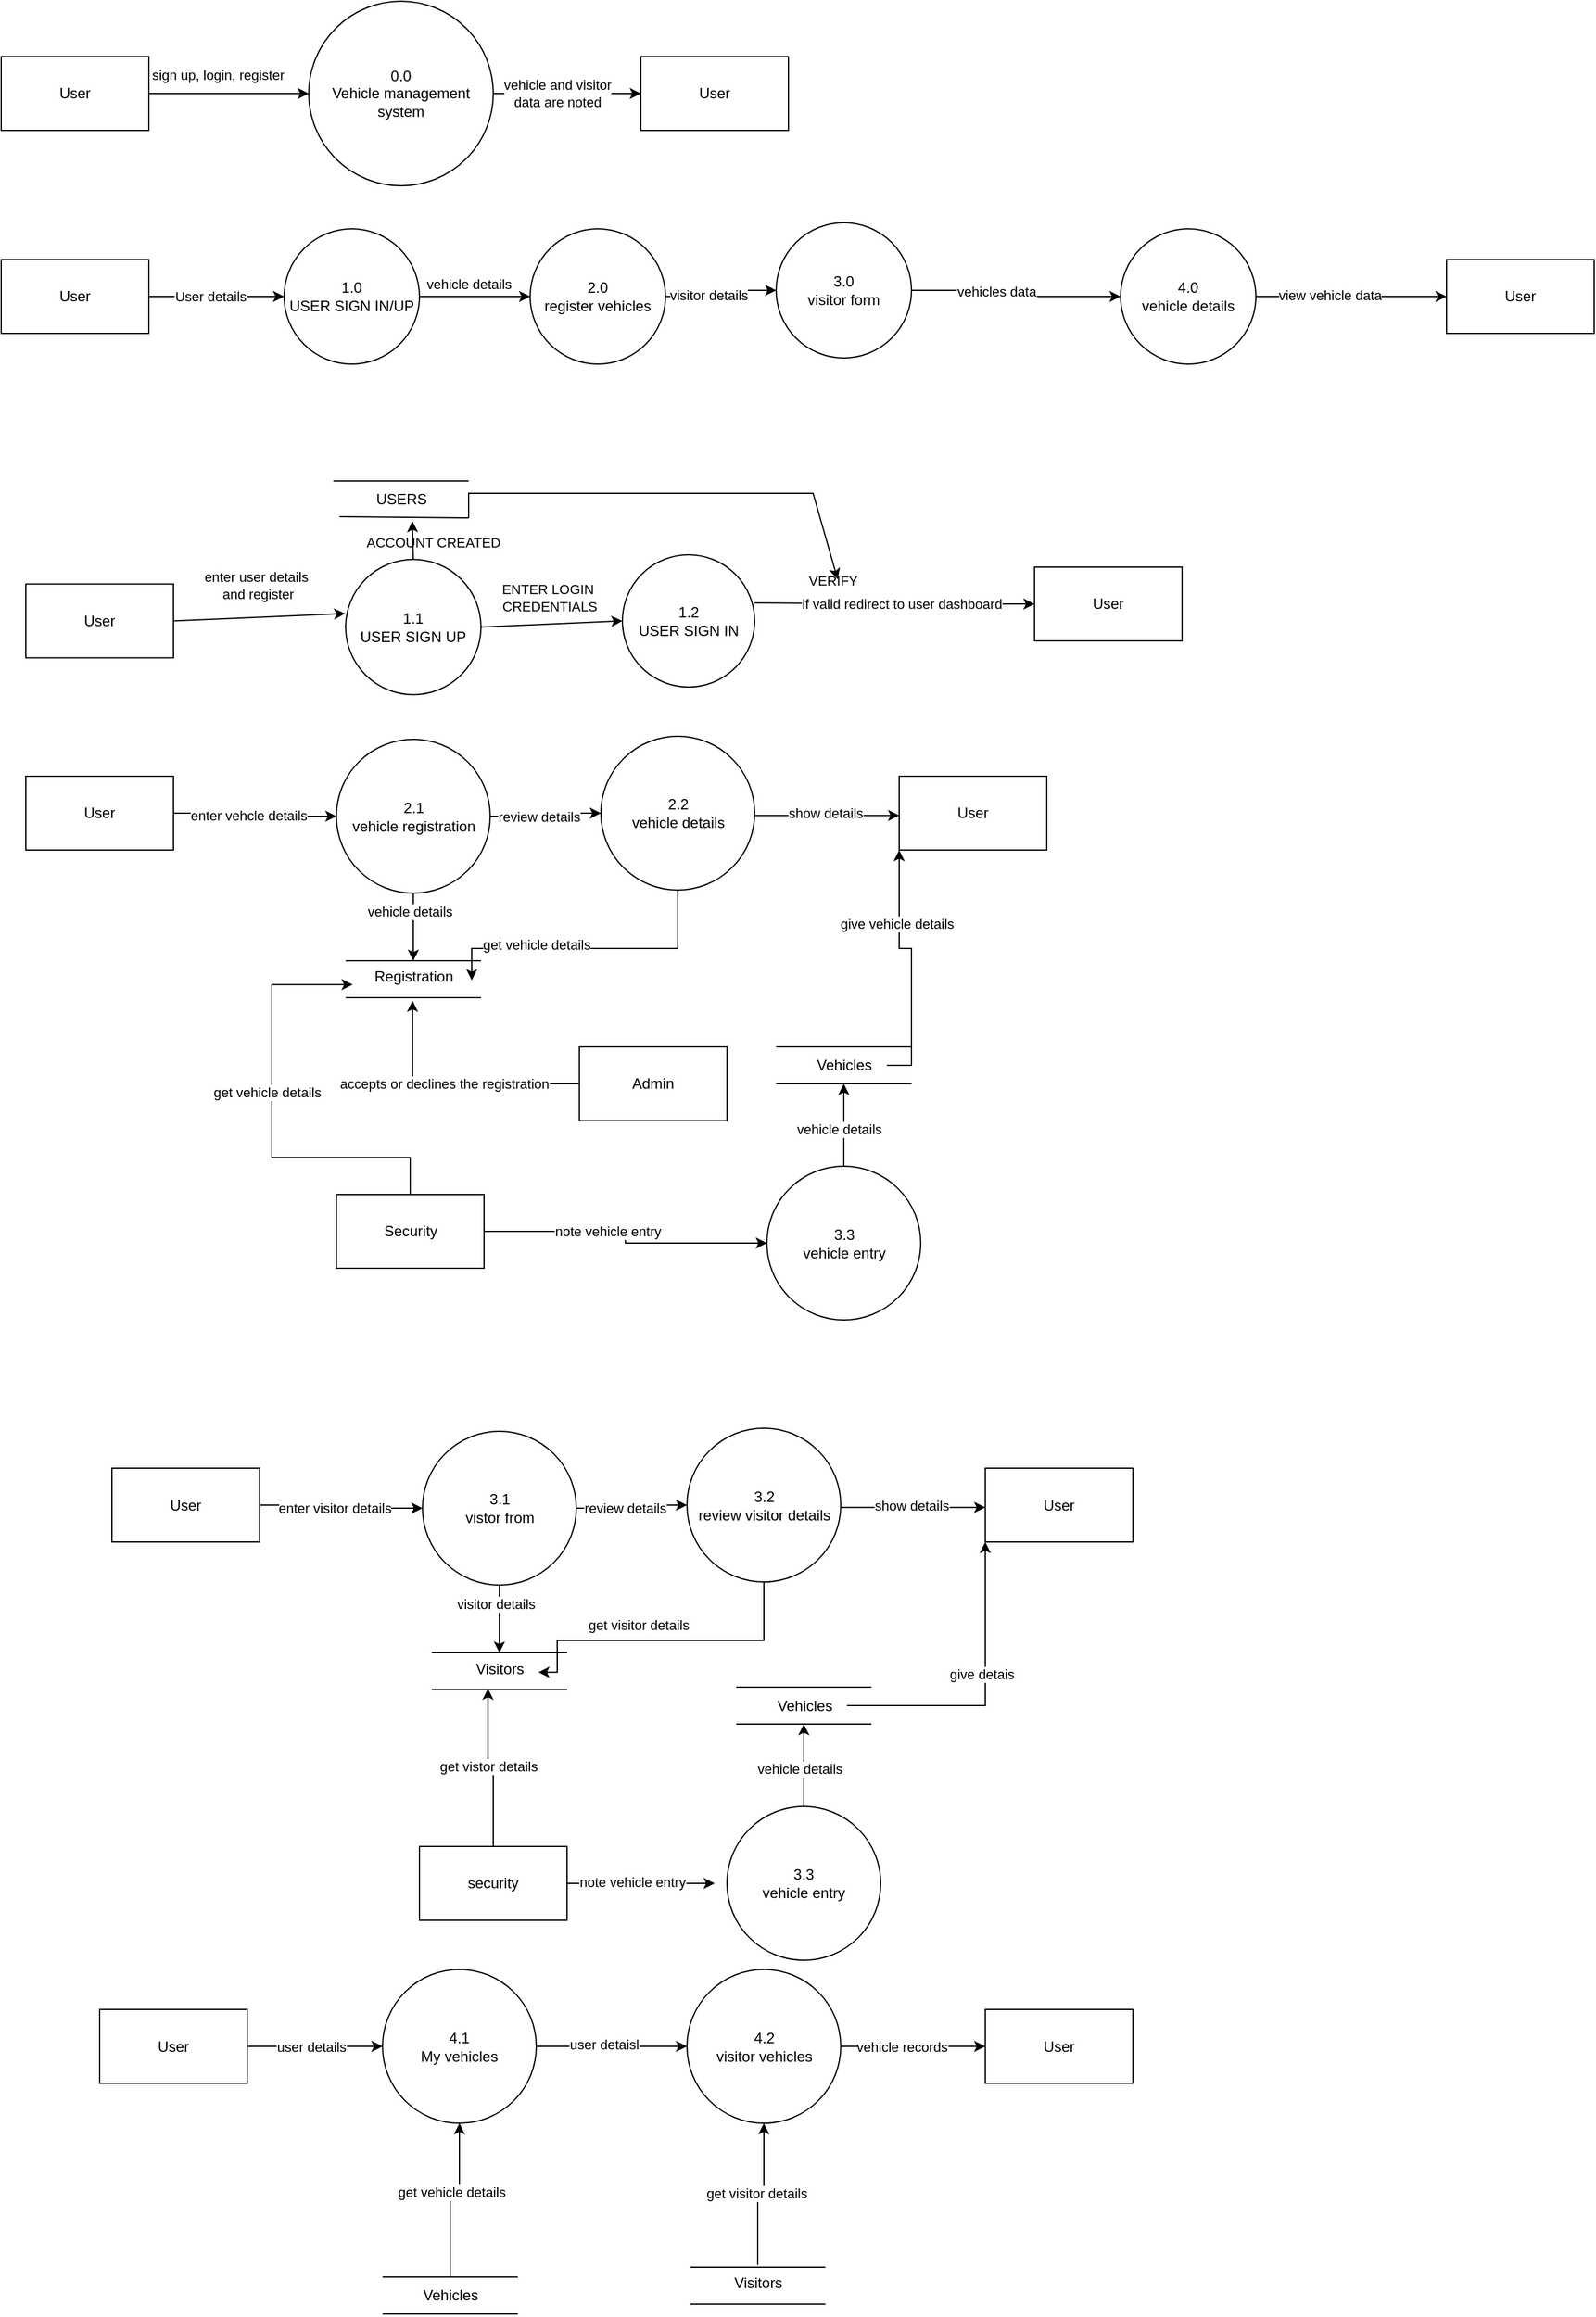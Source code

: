 <mxfile version="24.2.2" type="device">
  <diagram name="Page-1" id="lY6kfxsYpBbAq2zofaJl">
    <mxGraphModel dx="1819" dy="620" grid="1" gridSize="10" guides="1" tooltips="1" connect="1" arrows="1" fold="1" page="1" pageScale="1" pageWidth="850" pageHeight="1100" math="0" shadow="0">
      <root>
        <mxCell id="0" />
        <mxCell id="1" parent="0" />
        <mxCell id="8iHQZNITbpbjw60MoTCy-5" style="edgeStyle=orthogonalEdgeStyle;rounded=0;orthogonalLoop=1;jettySize=auto;html=1;exitX=1;exitY=0.5;exitDx=0;exitDy=0;entryX=0;entryY=0.5;entryDx=0;entryDy=0;" parent="1" source="8iHQZNITbpbjw60MoTCy-1" target="8iHQZNITbpbjw60MoTCy-4" edge="1">
          <mxGeometry relative="1" as="geometry" />
        </mxCell>
        <mxCell id="8iHQZNITbpbjw60MoTCy-7" value="vehicle and visitor&lt;div&gt;data are noted&lt;/div&gt;" style="edgeLabel;html=1;align=center;verticalAlign=middle;resizable=0;points=[];" parent="8iHQZNITbpbjw60MoTCy-5" vertex="1" connectable="0">
          <mxGeometry x="-0.136" relative="1" as="geometry">
            <mxPoint as="offset" />
          </mxGeometry>
        </mxCell>
        <mxCell id="8iHQZNITbpbjw60MoTCy-1" value="0.0&lt;div&gt;Vehicle management system&lt;/div&gt;" style="ellipse;whiteSpace=wrap;html=1;aspect=fixed;" parent="1" vertex="1">
          <mxGeometry x="230" y="130" width="150" height="150" as="geometry" />
        </mxCell>
        <mxCell id="8iHQZNITbpbjw60MoTCy-3" style="edgeStyle=orthogonalEdgeStyle;rounded=0;orthogonalLoop=1;jettySize=auto;html=1;exitX=1;exitY=0.5;exitDx=0;exitDy=0;" parent="1" source="8iHQZNITbpbjw60MoTCy-2" edge="1">
          <mxGeometry relative="1" as="geometry">
            <mxPoint x="140" y="205" as="sourcePoint" />
            <mxPoint x="230" y="205" as="targetPoint" />
          </mxGeometry>
        </mxCell>
        <mxCell id="8iHQZNITbpbjw60MoTCy-6" value="sign up, login, register" style="edgeLabel;html=1;align=center;verticalAlign=middle;resizable=0;points=[];" parent="8iHQZNITbpbjw60MoTCy-3" vertex="1" connectable="0">
          <mxGeometry x="-0.182" y="2" relative="1" as="geometry">
            <mxPoint x="2" y="-13" as="offset" />
          </mxGeometry>
        </mxCell>
        <mxCell id="8iHQZNITbpbjw60MoTCy-2" value="User" style="rounded=0;whiteSpace=wrap;html=1;" parent="1" vertex="1">
          <mxGeometry x="-20" y="175" width="120" height="60" as="geometry" />
        </mxCell>
        <mxCell id="8iHQZNITbpbjw60MoTCy-4" value="User" style="rounded=0;whiteSpace=wrap;html=1;" parent="1" vertex="1">
          <mxGeometry x="500" y="175" width="120" height="60" as="geometry" />
        </mxCell>
        <mxCell id="8iHQZNITbpbjw60MoTCy-12" style="edgeStyle=orthogonalEdgeStyle;rounded=0;orthogonalLoop=1;jettySize=auto;html=1;" parent="1" source="8iHQZNITbpbjw60MoTCy-10" target="8iHQZNITbpbjw60MoTCy-11" edge="1">
          <mxGeometry relative="1" as="geometry" />
        </mxCell>
        <mxCell id="8iHQZNITbpbjw60MoTCy-13" value="User details" style="edgeLabel;html=1;align=center;verticalAlign=middle;resizable=0;points=[];" parent="8iHQZNITbpbjw60MoTCy-12" vertex="1" connectable="0">
          <mxGeometry x="-0.234" y="-3" relative="1" as="geometry">
            <mxPoint x="8" y="-3" as="offset" />
          </mxGeometry>
        </mxCell>
        <mxCell id="8iHQZNITbpbjw60MoTCy-10" value="User" style="rounded=0;whiteSpace=wrap;html=1;" parent="1" vertex="1">
          <mxGeometry x="-20" y="340" width="120" height="60" as="geometry" />
        </mxCell>
        <mxCell id="8iHQZNITbpbjw60MoTCy-15" style="edgeStyle=orthogonalEdgeStyle;rounded=0;orthogonalLoop=1;jettySize=auto;html=1;entryX=0;entryY=0.5;entryDx=0;entryDy=0;" parent="1" source="8iHQZNITbpbjw60MoTCy-11" target="8iHQZNITbpbjw60MoTCy-14" edge="1">
          <mxGeometry relative="1" as="geometry" />
        </mxCell>
        <mxCell id="8iHQZNITbpbjw60MoTCy-16" value="vehicle details" style="edgeLabel;html=1;align=center;verticalAlign=middle;resizable=0;points=[];" parent="8iHQZNITbpbjw60MoTCy-15" vertex="1" connectable="0">
          <mxGeometry x="-0.259" y="-2" relative="1" as="geometry">
            <mxPoint x="6" y="-12" as="offset" />
          </mxGeometry>
        </mxCell>
        <mxCell id="8iHQZNITbpbjw60MoTCy-11" value="1.0&lt;div&gt;USER SIGN IN/UP&lt;/div&gt;" style="ellipse;whiteSpace=wrap;html=1;aspect=fixed;" parent="1" vertex="1">
          <mxGeometry x="210" y="315" width="110" height="110" as="geometry" />
        </mxCell>
        <mxCell id="8iHQZNITbpbjw60MoTCy-18" style="edgeStyle=orthogonalEdgeStyle;rounded=0;orthogonalLoop=1;jettySize=auto;html=1;entryX=0;entryY=0.5;entryDx=0;entryDy=0;" parent="1" source="8iHQZNITbpbjw60MoTCy-14" target="8iHQZNITbpbjw60MoTCy-17" edge="1">
          <mxGeometry relative="1" as="geometry" />
        </mxCell>
        <mxCell id="8iHQZNITbpbjw60MoTCy-19" value="visitor details" style="edgeLabel;html=1;align=center;verticalAlign=middle;resizable=0;points=[];" parent="8iHQZNITbpbjw60MoTCy-18" vertex="1" connectable="0">
          <mxGeometry x="-0.271" y="1" relative="1" as="geometry">
            <mxPoint as="offset" />
          </mxGeometry>
        </mxCell>
        <mxCell id="8iHQZNITbpbjw60MoTCy-14" value="2.0&lt;div&gt;register vehicles&lt;/div&gt;" style="ellipse;whiteSpace=wrap;html=1;aspect=fixed;" parent="1" vertex="1">
          <mxGeometry x="410" y="315" width="110" height="110" as="geometry" />
        </mxCell>
        <mxCell id="8iHQZNITbpbjw60MoTCy-21" style="edgeStyle=orthogonalEdgeStyle;rounded=0;orthogonalLoop=1;jettySize=auto;html=1;entryX=0;entryY=0.5;entryDx=0;entryDy=0;" parent="1" source="8iHQZNITbpbjw60MoTCy-17" target="a99q0NmHQgWk5nQDxp5Y-1" edge="1">
          <mxGeometry relative="1" as="geometry">
            <mxPoint x="910.0" y="365.0" as="targetPoint" />
          </mxGeometry>
        </mxCell>
        <mxCell id="8iHQZNITbpbjw60MoTCy-22" value="vehicles data" style="edgeLabel;html=1;align=center;verticalAlign=middle;resizable=0;points=[];" parent="8iHQZNITbpbjw60MoTCy-21" vertex="1" connectable="0">
          <mxGeometry x="-0.216" y="-1" relative="1" as="geometry">
            <mxPoint as="offset" />
          </mxGeometry>
        </mxCell>
        <mxCell id="8iHQZNITbpbjw60MoTCy-17" value="3.0&lt;div&gt;visitor form&lt;/div&gt;" style="ellipse;whiteSpace=wrap;html=1;aspect=fixed;" parent="1" vertex="1">
          <mxGeometry x="610" y="310" width="110" height="110" as="geometry" />
        </mxCell>
        <mxCell id="8iHQZNITbpbjw60MoTCy-20" value="User" style="rounded=0;whiteSpace=wrap;html=1;" parent="1" vertex="1">
          <mxGeometry x="1155" y="340" width="120" height="60" as="geometry" />
        </mxCell>
        <mxCell id="8iHQZNITbpbjw60MoTCy-23" value="VERIFY&lt;div&gt;&lt;br&gt;&lt;/div&gt;" style="edgeLabel;html=1;align=center;verticalAlign=middle;resizable=0;points=[];" parent="1" vertex="1" connectable="0">
          <mxGeometry x="650" y="650" as="geometry">
            <mxPoint x="6" y="-42" as="offset" />
          </mxGeometry>
        </mxCell>
        <mxCell id="8iHQZNITbpbjw60MoTCy-24" value="1.1&lt;div&gt;USER SIGN UP&lt;/div&gt;" style="ellipse;whiteSpace=wrap;html=1;aspect=fixed;" parent="1" vertex="1">
          <mxGeometry x="260" y="583.75" width="110" height="110" as="geometry" />
        </mxCell>
        <mxCell id="8iHQZNITbpbjw60MoTCy-25" value="1.2&lt;div&gt;USER SIGN IN&lt;/div&gt;" style="ellipse;whiteSpace=wrap;html=1;aspect=fixed;" parent="1" vertex="1">
          <mxGeometry x="485" y="580" width="107.5" height="107.5" as="geometry" />
        </mxCell>
        <mxCell id="8iHQZNITbpbjw60MoTCy-26" value="" style="endArrow=classic;html=1;rounded=0;exitX=1;exitY=0.5;exitDx=0;exitDy=0;entryX=-0.004;entryY=0.4;entryDx=0;entryDy=0;entryPerimeter=0;" parent="1" source="8iHQZNITbpbjw60MoTCy-39" target="8iHQZNITbpbjw60MoTCy-24" edge="1">
          <mxGeometry width="50" height="50" relative="1" as="geometry">
            <mxPoint x="144" y="632" as="sourcePoint" />
            <mxPoint x="450" y="523.75" as="targetPoint" />
            <Array as="points" />
          </mxGeometry>
        </mxCell>
        <mxCell id="8iHQZNITbpbjw60MoTCy-27" value="enter user details&lt;div&gt;&amp;nbsp;and register&lt;/div&gt;" style="edgeLabel;html=1;align=center;verticalAlign=middle;resizable=0;points=[];" parent="8iHQZNITbpbjw60MoTCy-26" vertex="1" connectable="0">
          <mxGeometry x="-0.019" y="4" relative="1" as="geometry">
            <mxPoint x="-2" y="-22" as="offset" />
          </mxGeometry>
        </mxCell>
        <mxCell id="8iHQZNITbpbjw60MoTCy-28" value="ACCOUNT CREATED" style="edgeLabel;html=1;align=center;verticalAlign=middle;resizable=0;points=[];" parent="8iHQZNITbpbjw60MoTCy-26" vertex="1" connectable="0">
          <mxGeometry x="0.045" relative="1" as="geometry">
            <mxPoint x="138" y="-61" as="offset" />
          </mxGeometry>
        </mxCell>
        <mxCell id="8iHQZNITbpbjw60MoTCy-29" value="" style="endArrow=classic;html=1;rounded=0;exitX=1;exitY=0.5;exitDx=0;exitDy=0;entryX=0;entryY=0.5;entryDx=0;entryDy=0;" parent="1" source="8iHQZNITbpbjw60MoTCy-24" target="8iHQZNITbpbjw60MoTCy-25" edge="1">
          <mxGeometry width="50" height="50" relative="1" as="geometry">
            <mxPoint x="400" y="573.75" as="sourcePoint" />
            <mxPoint x="450" y="523.75" as="targetPoint" />
          </mxGeometry>
        </mxCell>
        <mxCell id="8iHQZNITbpbjw60MoTCy-30" value="&lt;span style=&quot;color: rgba(0, 0, 0, 0); font-family: monospace; font-size: 0px; text-align: start; background-color: rgb(251, 251, 251);&quot;&gt;%3CmxGraphModel%3E%3Croot%3E%3CmxCell%20id%3D%220%22%2F%3E%3CmxCell%20id%3D%221%22%20parent%3D%220%22%2F%3E%3CmxCell%20id%3D%222%22%20value%3D%22UPLOAD%20LOST%20ITEM_INFO%22%20style%3D%22edgeLabel%3Bhtml%3D1%3Balign%3Dcenter%3BverticalAlign%3Dmiddle%3Bresizable%3D0%3Bpoints%3D%5B%5D%3B%22%20vertex%3D%221%22%20connectable%3D%220%22%20parent%3D%221%22%3E%3CmxGeometry%20x%3D%22290.057%22%20y%3D%22269.543%22%20as%3D%22geometry%22%2F%3E%3C%2FmxCell%3E%3C%2Froot%3E%3C%2FmxGraphModel%3E&lt;/span&gt;" style="edgeLabel;html=1;align=center;verticalAlign=middle;resizable=0;points=[];" parent="8iHQZNITbpbjw60MoTCy-29" vertex="1" connectable="0">
          <mxGeometry x="-0.315" y="-1" relative="1" as="geometry">
            <mxPoint as="offset" />
          </mxGeometry>
        </mxCell>
        <mxCell id="8iHQZNITbpbjw60MoTCy-31" value="ENTER LOGIN&lt;div&gt;&amp;nbsp;CREDENTIALS&lt;/div&gt;" style="edgeLabel;html=1;align=center;verticalAlign=middle;resizable=0;points=[];" parent="8iHQZNITbpbjw60MoTCy-29" vertex="1" connectable="0">
          <mxGeometry x="-0.104" y="4" relative="1" as="geometry">
            <mxPoint x="2" y="-18" as="offset" />
          </mxGeometry>
        </mxCell>
        <mxCell id="8iHQZNITbpbjw60MoTCy-32" value="" style="endArrow=classic;html=1;rounded=0;exitX=0.999;exitY=0.364;exitDx=0;exitDy=0;exitPerimeter=0;entryX=0;entryY=0.5;entryDx=0;entryDy=0;" parent="1" source="8iHQZNITbpbjw60MoTCy-25" target="8iHQZNITbpbjw60MoTCy-40" edge="1">
          <mxGeometry width="50" height="50" relative="1" as="geometry">
            <mxPoint x="400" y="573.75" as="sourcePoint" />
            <mxPoint x="710" y="760" as="targetPoint" />
            <Array as="points">
              <mxPoint x="710" y="620" />
            </Array>
          </mxGeometry>
        </mxCell>
        <mxCell id="8iHQZNITbpbjw60MoTCy-33" value="if valid redirect to user dashboard" style="edgeLabel;html=1;align=center;verticalAlign=middle;resizable=0;points=[];rotation=0;" parent="8iHQZNITbpbjw60MoTCy-32" vertex="1" connectable="0">
          <mxGeometry x="0.264" y="-1" relative="1" as="geometry">
            <mxPoint x="-25" y="-1" as="offset" />
          </mxGeometry>
        </mxCell>
        <mxCell id="8iHQZNITbpbjw60MoTCy-34" value="" style="endArrow=none;html=1;rounded=0;" parent="1" edge="1">
          <mxGeometry width="50" height="50" relative="1" as="geometry">
            <mxPoint x="250" y="520" as="sourcePoint" />
            <mxPoint x="360" y="520" as="targetPoint" />
          </mxGeometry>
        </mxCell>
        <mxCell id="8iHQZNITbpbjw60MoTCy-35" value="" style="endArrow=none;html=1;rounded=0;" parent="1" edge="1">
          <mxGeometry width="50" height="50" relative="1" as="geometry">
            <mxPoint x="255" y="549" as="sourcePoint" />
            <mxPoint x="360" y="550" as="targetPoint" />
          </mxGeometry>
        </mxCell>
        <mxCell id="8iHQZNITbpbjw60MoTCy-36" value="USERS" style="text;html=1;align=center;verticalAlign=middle;resizable=0;points=[];autosize=1;strokeColor=none;fillColor=none;" parent="1" vertex="1">
          <mxGeometry x="275" y="520" width="60" height="30" as="geometry" />
        </mxCell>
        <mxCell id="8iHQZNITbpbjw60MoTCy-37" value="" style="endArrow=classic;html=1;rounded=0;entryX=0.653;entryY=1.087;entryDx=0;entryDy=0;entryPerimeter=0;exitX=0.5;exitY=0;exitDx=0;exitDy=0;" parent="1" source="8iHQZNITbpbjw60MoTCy-24" target="8iHQZNITbpbjw60MoTCy-36" edge="1">
          <mxGeometry width="50" height="50" relative="1" as="geometry">
            <mxPoint x="370" y="660" as="sourcePoint" />
            <mxPoint x="420" y="610" as="targetPoint" />
          </mxGeometry>
        </mxCell>
        <mxCell id="8iHQZNITbpbjw60MoTCy-38" value="" style="endArrow=classic;html=1;rounded=0;" parent="1" edge="1">
          <mxGeometry width="50" height="50" relative="1" as="geometry">
            <mxPoint x="360" y="550" as="sourcePoint" />
            <mxPoint x="660" y="600" as="targetPoint" />
            <Array as="points">
              <mxPoint x="360" y="550" />
              <mxPoint x="360" y="530" />
              <mxPoint x="640" y="530" />
            </Array>
          </mxGeometry>
        </mxCell>
        <mxCell id="8iHQZNITbpbjw60MoTCy-39" value="User" style="rounded=0;whiteSpace=wrap;html=1;" parent="1" vertex="1">
          <mxGeometry y="603.75" width="120" height="60" as="geometry" />
        </mxCell>
        <mxCell id="8iHQZNITbpbjw60MoTCy-40" value="User" style="rounded=0;whiteSpace=wrap;html=1;" parent="1" vertex="1">
          <mxGeometry x="820" y="590" width="120" height="60" as="geometry" />
        </mxCell>
        <mxCell id="8iHQZNITbpbjw60MoTCy-44" style="edgeStyle=orthogonalEdgeStyle;rounded=0;orthogonalLoop=1;jettySize=auto;html=1;entryX=0;entryY=0.5;entryDx=0;entryDy=0;" parent="1" source="8iHQZNITbpbjw60MoTCy-42" target="8iHQZNITbpbjw60MoTCy-43" edge="1">
          <mxGeometry relative="1" as="geometry" />
        </mxCell>
        <mxCell id="8iHQZNITbpbjw60MoTCy-45" value="enter vehcle details" style="edgeLabel;html=1;align=center;verticalAlign=middle;resizable=0;points=[];" parent="8iHQZNITbpbjw60MoTCy-44" vertex="1" connectable="0">
          <mxGeometry x="-0.107" y="-2" relative="1" as="geometry">
            <mxPoint as="offset" />
          </mxGeometry>
        </mxCell>
        <mxCell id="8iHQZNITbpbjw60MoTCy-42" value="User" style="rounded=0;whiteSpace=wrap;html=1;" parent="1" vertex="1">
          <mxGeometry y="760" width="120" height="60" as="geometry" />
        </mxCell>
        <mxCell id="8iHQZNITbpbjw60MoTCy-52" style="edgeStyle=orthogonalEdgeStyle;rounded=0;orthogonalLoop=1;jettySize=auto;html=1;" parent="1" source="8iHQZNITbpbjw60MoTCy-43" edge="1">
          <mxGeometry relative="1" as="geometry">
            <mxPoint x="315" y="910" as="targetPoint" />
          </mxGeometry>
        </mxCell>
        <mxCell id="8iHQZNITbpbjw60MoTCy-55" value="vehicle details" style="edgeLabel;html=1;align=center;verticalAlign=middle;resizable=0;points=[];" parent="8iHQZNITbpbjw60MoTCy-52" vertex="1" connectable="0">
          <mxGeometry x="-0.426" y="-3" relative="1" as="geometry">
            <mxPoint y="-1" as="offset" />
          </mxGeometry>
        </mxCell>
        <mxCell id="8iHQZNITbpbjw60MoTCy-58" style="edgeStyle=orthogonalEdgeStyle;rounded=0;orthogonalLoop=1;jettySize=auto;html=1;entryX=0;entryY=0.5;entryDx=0;entryDy=0;" parent="1" source="8iHQZNITbpbjw60MoTCy-43" target="8iHQZNITbpbjw60MoTCy-59" edge="1">
          <mxGeometry relative="1" as="geometry">
            <mxPoint x="460" y="792.5" as="targetPoint" />
          </mxGeometry>
        </mxCell>
        <mxCell id="8iHQZNITbpbjw60MoTCy-60" value="review details" style="edgeLabel;html=1;align=center;verticalAlign=middle;resizable=0;points=[];" parent="8iHQZNITbpbjw60MoTCy-58" vertex="1" connectable="0">
          <mxGeometry x="-0.145" relative="1" as="geometry">
            <mxPoint as="offset" />
          </mxGeometry>
        </mxCell>
        <mxCell id="8iHQZNITbpbjw60MoTCy-43" value="2.1&lt;div&gt;vehicle registration&lt;/div&gt;" style="ellipse;whiteSpace=wrap;html=1;aspect=fixed;" parent="1" vertex="1">
          <mxGeometry x="252.5" y="730" width="125" height="125" as="geometry" />
        </mxCell>
        <mxCell id="8iHQZNITbpbjw60MoTCy-50" value="" style="endArrow=none;html=1;rounded=0;" parent="1" edge="1">
          <mxGeometry width="50" height="50" relative="1" as="geometry">
            <mxPoint x="260" y="910" as="sourcePoint" />
            <mxPoint x="370" y="910" as="targetPoint" />
          </mxGeometry>
        </mxCell>
        <mxCell id="8iHQZNITbpbjw60MoTCy-51" value="" style="endArrow=none;html=1;rounded=0;" parent="1" edge="1">
          <mxGeometry width="50" height="50" relative="1" as="geometry">
            <mxPoint x="260" y="940" as="sourcePoint" />
            <mxPoint x="370" y="940" as="targetPoint" />
          </mxGeometry>
        </mxCell>
        <mxCell id="8iHQZNITbpbjw60MoTCy-53" value="Registration" style="text;html=1;align=center;verticalAlign=middle;resizable=0;points=[];autosize=1;strokeColor=none;fillColor=none;" parent="1" vertex="1">
          <mxGeometry x="270" y="908" width="90" height="30" as="geometry" />
        </mxCell>
        <mxCell id="8iHQZNITbpbjw60MoTCy-54" value="Admin" style="rounded=0;whiteSpace=wrap;html=1;" parent="1" vertex="1">
          <mxGeometry x="450" y="980" width="120" height="60" as="geometry" />
        </mxCell>
        <mxCell id="8iHQZNITbpbjw60MoTCy-56" style="edgeStyle=orthogonalEdgeStyle;rounded=0;orthogonalLoop=1;jettySize=auto;html=1;entryX=0.493;entryY=1.149;entryDx=0;entryDy=0;entryPerimeter=0;" parent="1" source="8iHQZNITbpbjw60MoTCy-54" target="8iHQZNITbpbjw60MoTCy-53" edge="1">
          <mxGeometry relative="1" as="geometry" />
        </mxCell>
        <mxCell id="8iHQZNITbpbjw60MoTCy-57" value="accepts or declines the registration" style="edgeLabel;html=1;align=center;verticalAlign=middle;resizable=0;points=[];" parent="8iHQZNITbpbjw60MoTCy-56" vertex="1" connectable="0">
          <mxGeometry x="0.088" relative="1" as="geometry">
            <mxPoint as="offset" />
          </mxGeometry>
        </mxCell>
        <mxCell id="8iHQZNITbpbjw60MoTCy-64" style="edgeStyle=orthogonalEdgeStyle;rounded=0;orthogonalLoop=1;jettySize=auto;html=1;entryX=0;entryY=0.5;entryDx=0;entryDy=0;" parent="1" edge="1">
          <mxGeometry relative="1" as="geometry">
            <mxPoint x="710" y="791.91" as="targetPoint" />
            <mxPoint x="592.5" y="791.91" as="sourcePoint" />
          </mxGeometry>
        </mxCell>
        <mxCell id="8iHQZNITbpbjw60MoTCy-66" value="show details" style="edgeLabel;html=1;align=center;verticalAlign=middle;resizable=0;points=[];" parent="8iHQZNITbpbjw60MoTCy-64" vertex="1" connectable="0">
          <mxGeometry x="-0.276" y="-2" relative="1" as="geometry">
            <mxPoint x="15" y="-4" as="offset" />
          </mxGeometry>
        </mxCell>
        <mxCell id="8iHQZNITbpbjw60MoTCy-59" value="2.2&lt;div&gt;vehicle details&lt;/div&gt;" style="ellipse;whiteSpace=wrap;html=1;aspect=fixed;" parent="1" vertex="1">
          <mxGeometry x="467.5" y="727.5" width="125" height="125" as="geometry" />
        </mxCell>
        <mxCell id="8iHQZNITbpbjw60MoTCy-62" style="edgeStyle=orthogonalEdgeStyle;rounded=0;orthogonalLoop=1;jettySize=auto;html=1;entryX=1.028;entryY=0.597;entryDx=0;entryDy=0;entryPerimeter=0;" parent="1" source="8iHQZNITbpbjw60MoTCy-59" target="8iHQZNITbpbjw60MoTCy-53" edge="1">
          <mxGeometry relative="1" as="geometry">
            <Array as="points">
              <mxPoint x="530" y="900" />
              <mxPoint x="362" y="900" />
            </Array>
          </mxGeometry>
        </mxCell>
        <mxCell id="8iHQZNITbpbjw60MoTCy-63" value="get vehicle details" style="edgeLabel;html=1;align=center;verticalAlign=middle;resizable=0;points=[];" parent="8iHQZNITbpbjw60MoTCy-62" vertex="1" connectable="0">
          <mxGeometry x="0.342" y="-3" relative="1" as="geometry">
            <mxPoint x="-1" as="offset" />
          </mxGeometry>
        </mxCell>
        <mxCell id="8iHQZNITbpbjw60MoTCy-65" value="User" style="rounded=0;whiteSpace=wrap;html=1;" parent="1" vertex="1">
          <mxGeometry x="710" y="760" width="120" height="60" as="geometry" />
        </mxCell>
        <mxCell id="8iHQZNITbpbjw60MoTCy-68" style="edgeStyle=orthogonalEdgeStyle;rounded=0;orthogonalLoop=1;jettySize=auto;html=1;entryX=0;entryY=0.5;entryDx=0;entryDy=0;" parent="1" source="8iHQZNITbpbjw60MoTCy-70" target="8iHQZNITbpbjw60MoTCy-75" edge="1">
          <mxGeometry relative="1" as="geometry" />
        </mxCell>
        <mxCell id="8iHQZNITbpbjw60MoTCy-69" value="enter visitor details" style="edgeLabel;html=1;align=center;verticalAlign=middle;resizable=0;points=[];" parent="8iHQZNITbpbjw60MoTCy-68" vertex="1" connectable="0">
          <mxGeometry x="-0.107" y="-2" relative="1" as="geometry">
            <mxPoint as="offset" />
          </mxGeometry>
        </mxCell>
        <mxCell id="8iHQZNITbpbjw60MoTCy-70" value="User" style="rounded=0;whiteSpace=wrap;html=1;" parent="1" vertex="1">
          <mxGeometry x="70" y="1322.5" width="120" height="60" as="geometry" />
        </mxCell>
        <mxCell id="8iHQZNITbpbjw60MoTCy-71" style="edgeStyle=orthogonalEdgeStyle;rounded=0;orthogonalLoop=1;jettySize=auto;html=1;" parent="1" source="8iHQZNITbpbjw60MoTCy-75" edge="1">
          <mxGeometry relative="1" as="geometry">
            <mxPoint x="385" y="1472.5" as="targetPoint" />
          </mxGeometry>
        </mxCell>
        <mxCell id="8iHQZNITbpbjw60MoTCy-72" value="visitor details" style="edgeLabel;html=1;align=center;verticalAlign=middle;resizable=0;points=[];" parent="8iHQZNITbpbjw60MoTCy-71" vertex="1" connectable="0">
          <mxGeometry x="-0.426" y="-3" relative="1" as="geometry">
            <mxPoint y="-1" as="offset" />
          </mxGeometry>
        </mxCell>
        <mxCell id="8iHQZNITbpbjw60MoTCy-73" style="edgeStyle=orthogonalEdgeStyle;rounded=0;orthogonalLoop=1;jettySize=auto;html=1;entryX=0;entryY=0.5;entryDx=0;entryDy=0;" parent="1" source="8iHQZNITbpbjw60MoTCy-75" target="8iHQZNITbpbjw60MoTCy-84" edge="1">
          <mxGeometry relative="1" as="geometry">
            <mxPoint x="530" y="1355" as="targetPoint" />
          </mxGeometry>
        </mxCell>
        <mxCell id="8iHQZNITbpbjw60MoTCy-74" value="review details" style="edgeLabel;html=1;align=center;verticalAlign=middle;resizable=0;points=[];" parent="8iHQZNITbpbjw60MoTCy-73" vertex="1" connectable="0">
          <mxGeometry x="-0.145" relative="1" as="geometry">
            <mxPoint as="offset" />
          </mxGeometry>
        </mxCell>
        <mxCell id="8iHQZNITbpbjw60MoTCy-75" value="3.1&lt;div&gt;vistor from&lt;/div&gt;" style="ellipse;whiteSpace=wrap;html=1;aspect=fixed;" parent="1" vertex="1">
          <mxGeometry x="322.5" y="1292.5" width="125" height="125" as="geometry" />
        </mxCell>
        <mxCell id="8iHQZNITbpbjw60MoTCy-76" value="" style="endArrow=none;html=1;rounded=0;" parent="1" edge="1">
          <mxGeometry width="50" height="50" relative="1" as="geometry">
            <mxPoint x="330" y="1472.5" as="sourcePoint" />
            <mxPoint x="440" y="1472.5" as="targetPoint" />
          </mxGeometry>
        </mxCell>
        <mxCell id="8iHQZNITbpbjw60MoTCy-77" value="" style="endArrow=none;html=1;rounded=0;" parent="1" edge="1">
          <mxGeometry width="50" height="50" relative="1" as="geometry">
            <mxPoint x="330" y="1502.5" as="sourcePoint" />
            <mxPoint x="440" y="1502.5" as="targetPoint" />
          </mxGeometry>
        </mxCell>
        <mxCell id="8iHQZNITbpbjw60MoTCy-78" value="Visitors" style="text;html=1;align=center;verticalAlign=middle;resizable=0;points=[];autosize=1;strokeColor=none;fillColor=none;" parent="1" vertex="1">
          <mxGeometry x="355" y="1470.5" width="60" height="30" as="geometry" />
        </mxCell>
        <mxCell id="8iHQZNITbpbjw60MoTCy-82" style="edgeStyle=orthogonalEdgeStyle;rounded=0;orthogonalLoop=1;jettySize=auto;html=1;entryX=0;entryY=0.5;entryDx=0;entryDy=0;" parent="1" edge="1">
          <mxGeometry relative="1" as="geometry">
            <mxPoint x="780" y="1354.41" as="targetPoint" />
            <mxPoint x="662.5" y="1354.41" as="sourcePoint" />
          </mxGeometry>
        </mxCell>
        <mxCell id="8iHQZNITbpbjw60MoTCy-83" value="show details" style="edgeLabel;html=1;align=center;verticalAlign=middle;resizable=0;points=[];" parent="8iHQZNITbpbjw60MoTCy-82" vertex="1" connectable="0">
          <mxGeometry x="-0.276" y="-2" relative="1" as="geometry">
            <mxPoint x="15" y="-4" as="offset" />
          </mxGeometry>
        </mxCell>
        <mxCell id="8iHQZNITbpbjw60MoTCy-84" value="3.2&lt;div&gt;review visitor details&lt;/div&gt;" style="ellipse;whiteSpace=wrap;html=1;aspect=fixed;" parent="1" vertex="1">
          <mxGeometry x="537.5" y="1290" width="125" height="125" as="geometry" />
        </mxCell>
        <mxCell id="8iHQZNITbpbjw60MoTCy-85" style="edgeStyle=orthogonalEdgeStyle;rounded=0;orthogonalLoop=1;jettySize=auto;html=1;entryX=1.028;entryY=0.597;entryDx=0;entryDy=0;entryPerimeter=0;" parent="1" source="8iHQZNITbpbjw60MoTCy-84" target="8iHQZNITbpbjw60MoTCy-78" edge="1">
          <mxGeometry relative="1" as="geometry">
            <Array as="points">
              <mxPoint x="600" y="1462.5" />
              <mxPoint x="432" y="1462.5" />
            </Array>
          </mxGeometry>
        </mxCell>
        <mxCell id="8iHQZNITbpbjw60MoTCy-86" value="get visitor details" style="edgeLabel;html=1;align=center;verticalAlign=middle;resizable=0;points=[];" parent="8iHQZNITbpbjw60MoTCy-85" vertex="1" connectable="0">
          <mxGeometry x="0.342" y="-3" relative="1" as="geometry">
            <mxPoint x="23" y="-10" as="offset" />
          </mxGeometry>
        </mxCell>
        <mxCell id="8iHQZNITbpbjw60MoTCy-87" value="User" style="rounded=0;whiteSpace=wrap;html=1;" parent="1" vertex="1">
          <mxGeometry x="780" y="1322.5" width="120" height="60" as="geometry" />
        </mxCell>
        <mxCell id="8iHQZNITbpbjw60MoTCy-91" style="edgeStyle=orthogonalEdgeStyle;rounded=0;orthogonalLoop=1;jettySize=auto;html=1;" parent="1" source="8iHQZNITbpbjw60MoTCy-88" edge="1">
          <mxGeometry relative="1" as="geometry">
            <mxPoint x="560" y="1660" as="targetPoint" />
          </mxGeometry>
        </mxCell>
        <mxCell id="8iHQZNITbpbjw60MoTCy-92" value="note vehicle entry" style="edgeLabel;html=1;align=center;verticalAlign=middle;resizable=0;points=[];" parent="8iHQZNITbpbjw60MoTCy-91" vertex="1" connectable="0">
          <mxGeometry x="-0.126" y="1" relative="1" as="geometry">
            <mxPoint as="offset" />
          </mxGeometry>
        </mxCell>
        <mxCell id="8iHQZNITbpbjw60MoTCy-88" value="security" style="rounded=0;whiteSpace=wrap;html=1;" parent="1" vertex="1">
          <mxGeometry x="320" y="1630" width="120" height="60" as="geometry" />
        </mxCell>
        <mxCell id="8iHQZNITbpbjw60MoTCy-89" style="edgeStyle=orthogonalEdgeStyle;rounded=0;orthogonalLoop=1;jettySize=auto;html=1;entryX=0.345;entryY=1.04;entryDx=0;entryDy=0;entryPerimeter=0;" parent="1" source="8iHQZNITbpbjw60MoTCy-88" target="8iHQZNITbpbjw60MoTCy-78" edge="1">
          <mxGeometry relative="1" as="geometry" />
        </mxCell>
        <mxCell id="8iHQZNITbpbjw60MoTCy-90" value="get vistor details" style="edgeLabel;html=1;align=center;verticalAlign=middle;resizable=0;points=[];" parent="8iHQZNITbpbjw60MoTCy-89" vertex="1" connectable="0">
          <mxGeometry x="0.056" relative="1" as="geometry">
            <mxPoint as="offset" />
          </mxGeometry>
        </mxCell>
        <mxCell id="8iHQZNITbpbjw60MoTCy-98" style="edgeStyle=orthogonalEdgeStyle;rounded=0;orthogonalLoop=1;jettySize=auto;html=1;" parent="1" source="8iHQZNITbpbjw60MoTCy-93" target="8iHQZNITbpbjw60MoTCy-95" edge="1">
          <mxGeometry relative="1" as="geometry" />
        </mxCell>
        <mxCell id="8iHQZNITbpbjw60MoTCy-99" value="vehicle details" style="edgeLabel;html=1;align=center;verticalAlign=middle;resizable=0;points=[];" parent="8iHQZNITbpbjw60MoTCy-98" vertex="1" connectable="0">
          <mxGeometry x="-0.094" y="4" relative="1" as="geometry">
            <mxPoint as="offset" />
          </mxGeometry>
        </mxCell>
        <mxCell id="8iHQZNITbpbjw60MoTCy-93" value="3.3&lt;div&gt;vehicle entry&lt;/div&gt;" style="ellipse;whiteSpace=wrap;html=1;aspect=fixed;" parent="1" vertex="1">
          <mxGeometry x="570" y="1597.5" width="125" height="125" as="geometry" />
        </mxCell>
        <mxCell id="8iHQZNITbpbjw60MoTCy-100" style="edgeStyle=orthogonalEdgeStyle;rounded=0;orthogonalLoop=1;jettySize=auto;html=1;entryX=0;entryY=1;entryDx=0;entryDy=0;" parent="1" source="8iHQZNITbpbjw60MoTCy-95" target="8iHQZNITbpbjw60MoTCy-87" edge="1">
          <mxGeometry relative="1" as="geometry" />
        </mxCell>
        <mxCell id="8iHQZNITbpbjw60MoTCy-101" value="give detais" style="edgeLabel;html=1;align=center;verticalAlign=middle;resizable=0;points=[];" parent="8iHQZNITbpbjw60MoTCy-100" vertex="1" connectable="0">
          <mxGeometry x="0.136" y="3" relative="1" as="geometry">
            <mxPoint y="1" as="offset" />
          </mxGeometry>
        </mxCell>
        <mxCell id="8iHQZNITbpbjw60MoTCy-95" value="Vehicles" style="text;html=1;align=center;verticalAlign=middle;resizable=0;points=[];autosize=1;strokeColor=none;fillColor=none;" parent="1" vertex="1">
          <mxGeometry x="597.5" y="1500.5" width="70" height="30" as="geometry" />
        </mxCell>
        <mxCell id="8iHQZNITbpbjw60MoTCy-96" value="" style="endArrow=none;html=1;rounded=0;" parent="1" edge="1">
          <mxGeometry width="50" height="50" relative="1" as="geometry">
            <mxPoint x="577.5" y="1500.5" as="sourcePoint" />
            <mxPoint x="687.5" y="1500.5" as="targetPoint" />
          </mxGeometry>
        </mxCell>
        <mxCell id="8iHQZNITbpbjw60MoTCy-97" value="" style="endArrow=none;html=1;rounded=0;" parent="1" edge="1">
          <mxGeometry width="50" height="50" relative="1" as="geometry">
            <mxPoint x="577.5" y="1530.5" as="sourcePoint" />
            <mxPoint x="687.5" y="1530.5" as="targetPoint" />
          </mxGeometry>
        </mxCell>
        <mxCell id="8iHQZNITbpbjw60MoTCy-106" style="edgeStyle=orthogonalEdgeStyle;rounded=0;orthogonalLoop=1;jettySize=auto;html=1;" parent="1" source="8iHQZNITbpbjw60MoTCy-103" target="8iHQZNITbpbjw60MoTCy-110" edge="1">
          <mxGeometry relative="1" as="geometry">
            <mxPoint x="600" y="1130" as="targetPoint" />
          </mxGeometry>
        </mxCell>
        <mxCell id="8iHQZNITbpbjw60MoTCy-107" value="note vehicle entry" style="edgeLabel;html=1;align=center;verticalAlign=middle;resizable=0;points=[];" parent="8iHQZNITbpbjw60MoTCy-106" vertex="1" connectable="0">
          <mxGeometry x="-0.159" relative="1" as="geometry">
            <mxPoint as="offset" />
          </mxGeometry>
        </mxCell>
        <mxCell id="8iHQZNITbpbjw60MoTCy-103" value="Security" style="rounded=0;whiteSpace=wrap;html=1;" parent="1" vertex="1">
          <mxGeometry x="252.5" y="1100" width="120" height="60" as="geometry" />
        </mxCell>
        <mxCell id="8iHQZNITbpbjw60MoTCy-104" style="edgeStyle=orthogonalEdgeStyle;rounded=0;orthogonalLoop=1;jettySize=auto;html=1;entryX=-0.047;entryY=0.712;entryDx=0;entryDy=0;entryPerimeter=0;" parent="1" source="8iHQZNITbpbjw60MoTCy-103" target="8iHQZNITbpbjw60MoTCy-53" edge="1">
          <mxGeometry relative="1" as="geometry">
            <Array as="points">
              <mxPoint x="313" y="1070" />
              <mxPoint x="200" y="1070" />
              <mxPoint x="200" y="929" />
            </Array>
          </mxGeometry>
        </mxCell>
        <mxCell id="8iHQZNITbpbjw60MoTCy-105" value="get vehicle details" style="edgeLabel;html=1;align=center;verticalAlign=middle;resizable=0;points=[];" parent="8iHQZNITbpbjw60MoTCy-104" vertex="1" connectable="0">
          <mxGeometry x="0.126" y="4" relative="1" as="geometry">
            <mxPoint y="1" as="offset" />
          </mxGeometry>
        </mxCell>
        <mxCell id="8iHQZNITbpbjw60MoTCy-108" style="edgeStyle=orthogonalEdgeStyle;rounded=0;orthogonalLoop=1;jettySize=auto;html=1;" parent="1" source="8iHQZNITbpbjw60MoTCy-110" target="8iHQZNITbpbjw60MoTCy-111" edge="1">
          <mxGeometry relative="1" as="geometry" />
        </mxCell>
        <mxCell id="8iHQZNITbpbjw60MoTCy-109" value="vehicle details" style="edgeLabel;html=1;align=center;verticalAlign=middle;resizable=0;points=[];" parent="8iHQZNITbpbjw60MoTCy-108" vertex="1" connectable="0">
          <mxGeometry x="-0.094" y="4" relative="1" as="geometry">
            <mxPoint as="offset" />
          </mxGeometry>
        </mxCell>
        <mxCell id="8iHQZNITbpbjw60MoTCy-110" value="3.3&lt;div&gt;vehicle entry&lt;/div&gt;" style="ellipse;whiteSpace=wrap;html=1;aspect=fixed;" parent="1" vertex="1">
          <mxGeometry x="602.5" y="1077" width="125" height="125" as="geometry" />
        </mxCell>
        <mxCell id="8iHQZNITbpbjw60MoTCy-114" style="edgeStyle=orthogonalEdgeStyle;rounded=0;orthogonalLoop=1;jettySize=auto;html=1;entryX=0;entryY=1;entryDx=0;entryDy=0;" parent="1" source="8iHQZNITbpbjw60MoTCy-111" target="8iHQZNITbpbjw60MoTCy-65" edge="1">
          <mxGeometry relative="1" as="geometry" />
        </mxCell>
        <mxCell id="8iHQZNITbpbjw60MoTCy-115" value="give vehicle details" style="edgeLabel;html=1;align=center;verticalAlign=middle;resizable=0;points=[];" parent="8iHQZNITbpbjw60MoTCy-114" vertex="1" connectable="0">
          <mxGeometry x="0.421" y="2" relative="1" as="geometry">
            <mxPoint as="offset" />
          </mxGeometry>
        </mxCell>
        <mxCell id="8iHQZNITbpbjw60MoTCy-111" value="Vehicles" style="text;html=1;align=center;verticalAlign=middle;resizable=0;points=[];autosize=1;strokeColor=none;fillColor=none;" parent="1" vertex="1">
          <mxGeometry x="630" y="980" width="70" height="30" as="geometry" />
        </mxCell>
        <mxCell id="8iHQZNITbpbjw60MoTCy-112" value="" style="endArrow=none;html=1;rounded=0;" parent="1" edge="1">
          <mxGeometry width="50" height="50" relative="1" as="geometry">
            <mxPoint x="610" y="980" as="sourcePoint" />
            <mxPoint x="720" y="980" as="targetPoint" />
          </mxGeometry>
        </mxCell>
        <mxCell id="8iHQZNITbpbjw60MoTCy-113" value="" style="endArrow=none;html=1;rounded=0;" parent="1" edge="1">
          <mxGeometry width="50" height="50" relative="1" as="geometry">
            <mxPoint x="610" y="1010" as="sourcePoint" />
            <mxPoint x="720" y="1010" as="targetPoint" />
          </mxGeometry>
        </mxCell>
        <mxCell id="a99q0NmHQgWk5nQDxp5Y-2" style="edgeStyle=orthogonalEdgeStyle;rounded=0;orthogonalLoop=1;jettySize=auto;html=1;entryX=0;entryY=0.5;entryDx=0;entryDy=0;" edge="1" parent="1" source="a99q0NmHQgWk5nQDxp5Y-1" target="8iHQZNITbpbjw60MoTCy-20">
          <mxGeometry relative="1" as="geometry" />
        </mxCell>
        <mxCell id="a99q0NmHQgWk5nQDxp5Y-3" value="view vehicle data" style="edgeLabel;html=1;align=center;verticalAlign=middle;resizable=0;points=[];" vertex="1" connectable="0" parent="a99q0NmHQgWk5nQDxp5Y-2">
          <mxGeometry x="-0.228" y="1" relative="1" as="geometry">
            <mxPoint as="offset" />
          </mxGeometry>
        </mxCell>
        <mxCell id="a99q0NmHQgWk5nQDxp5Y-1" value="4.0&lt;div&gt;vehicle details&lt;/div&gt;" style="ellipse;whiteSpace=wrap;html=1;aspect=fixed;" vertex="1" parent="1">
          <mxGeometry x="890" y="315" width="110" height="110" as="geometry" />
        </mxCell>
        <mxCell id="a99q0NmHQgWk5nQDxp5Y-8" style="edgeStyle=orthogonalEdgeStyle;rounded=0;orthogonalLoop=1;jettySize=auto;html=1;entryX=0;entryY=0.5;entryDx=0;entryDy=0;" edge="1" parent="1" source="a99q0NmHQgWk5nQDxp5Y-4" target="a99q0NmHQgWk5nQDxp5Y-5">
          <mxGeometry relative="1" as="geometry" />
        </mxCell>
        <mxCell id="a99q0NmHQgWk5nQDxp5Y-17" value="user details" style="edgeLabel;html=1;align=center;verticalAlign=middle;resizable=0;points=[];" vertex="1" connectable="0" parent="a99q0NmHQgWk5nQDxp5Y-8">
          <mxGeometry x="-0.06" relative="1" as="geometry">
            <mxPoint as="offset" />
          </mxGeometry>
        </mxCell>
        <mxCell id="a99q0NmHQgWk5nQDxp5Y-4" value="User" style="rounded=0;whiteSpace=wrap;html=1;" vertex="1" parent="1">
          <mxGeometry x="60" y="1762.5" width="120" height="60" as="geometry" />
        </mxCell>
        <mxCell id="a99q0NmHQgWk5nQDxp5Y-9" style="edgeStyle=orthogonalEdgeStyle;rounded=0;orthogonalLoop=1;jettySize=auto;html=1;" edge="1" parent="1" source="a99q0NmHQgWk5nQDxp5Y-5" target="a99q0NmHQgWk5nQDxp5Y-6">
          <mxGeometry relative="1" as="geometry" />
        </mxCell>
        <mxCell id="a99q0NmHQgWk5nQDxp5Y-22" value="user detaisl" style="edgeLabel;html=1;align=center;verticalAlign=middle;resizable=0;points=[];" vertex="1" connectable="0" parent="a99q0NmHQgWk5nQDxp5Y-9">
          <mxGeometry x="-0.113" y="2" relative="1" as="geometry">
            <mxPoint as="offset" />
          </mxGeometry>
        </mxCell>
        <mxCell id="a99q0NmHQgWk5nQDxp5Y-5" value="4&lt;span style=&quot;color: rgba(0, 0, 0, 0); font-family: monospace; font-size: 0px; text-align: start; text-wrap: nowrap;&quot;&gt;%3CmxGraphModel%3E%3Croot%3E%3CmxCell%20id%3D%220%22%2F%3E%3CmxCell%20id%3D%221%22%20parent%3D%220%22%2F%3E%3CmxCell%20id%3D%222%22%20value%3D%223.1%26lt%3Bdiv%26gt%3Bvistor%20from%26lt%3B%2Fdiv%26gt%3B%22%20style%3D%22ellipse%3BwhiteSpace%3Dwrap%3Bhtml%3D1%3Baspect%3Dfixed%3B%22%20vertex%3D%221%22%20parent%3D%221%22%3E%3CmxGeometry%20x%3D%22322.5%22%20y%3D%221292.5%22%20width%3D%22125%22%20height%3D%22125%22%20as%3D%22geometry%22%2F%3E%3C%2FmxCell%3E%3C%2Froot%3E%3C%2FmxGraphModel%3E&lt;/span&gt;.1&lt;div&gt;My vehicles&lt;/div&gt;" style="ellipse;whiteSpace=wrap;html=1;aspect=fixed;" vertex="1" parent="1">
          <mxGeometry x="290" y="1730" width="125" height="125" as="geometry" />
        </mxCell>
        <mxCell id="a99q0NmHQgWk5nQDxp5Y-10" style="edgeStyle=orthogonalEdgeStyle;rounded=0;orthogonalLoop=1;jettySize=auto;html=1;" edge="1" parent="1" source="a99q0NmHQgWk5nQDxp5Y-6" target="a99q0NmHQgWk5nQDxp5Y-7">
          <mxGeometry relative="1" as="geometry" />
        </mxCell>
        <mxCell id="a99q0NmHQgWk5nQDxp5Y-23" value="vehicle records" style="edgeLabel;html=1;align=center;verticalAlign=middle;resizable=0;points=[];" vertex="1" connectable="0" parent="a99q0NmHQgWk5nQDxp5Y-10">
          <mxGeometry x="-0.163" relative="1" as="geometry">
            <mxPoint as="offset" />
          </mxGeometry>
        </mxCell>
        <mxCell id="a99q0NmHQgWk5nQDxp5Y-6" value="4.2&lt;div&gt;visitor vehicles&lt;/div&gt;" style="ellipse;whiteSpace=wrap;html=1;aspect=fixed;" vertex="1" parent="1">
          <mxGeometry x="537.5" y="1730" width="125" height="125" as="geometry" />
        </mxCell>
        <mxCell id="a99q0NmHQgWk5nQDxp5Y-7" value="User" style="rounded=0;whiteSpace=wrap;html=1;" vertex="1" parent="1">
          <mxGeometry x="780" y="1762.5" width="120" height="60" as="geometry" />
        </mxCell>
        <mxCell id="a99q0NmHQgWk5nQDxp5Y-18" style="edgeStyle=orthogonalEdgeStyle;rounded=0;orthogonalLoop=1;jettySize=auto;html=1;entryX=0.5;entryY=1;entryDx=0;entryDy=0;" edge="1" parent="1" source="a99q0NmHQgWk5nQDxp5Y-11" target="a99q0NmHQgWk5nQDxp5Y-5">
          <mxGeometry relative="1" as="geometry" />
        </mxCell>
        <mxCell id="a99q0NmHQgWk5nQDxp5Y-19" value="get vehicle details" style="edgeLabel;html=1;align=center;verticalAlign=middle;resizable=0;points=[];" vertex="1" connectable="0" parent="a99q0NmHQgWk5nQDxp5Y-18">
          <mxGeometry x="0.204" y="5" relative="1" as="geometry">
            <mxPoint x="-2" y="3" as="offset" />
          </mxGeometry>
        </mxCell>
        <mxCell id="a99q0NmHQgWk5nQDxp5Y-11" value="Vehicles" style="text;html=1;align=center;verticalAlign=middle;resizable=0;points=[];autosize=1;strokeColor=none;fillColor=none;" vertex="1" parent="1">
          <mxGeometry x="310" y="1980" width="70" height="30" as="geometry" />
        </mxCell>
        <mxCell id="a99q0NmHQgWk5nQDxp5Y-12" value="" style="endArrow=none;html=1;rounded=0;" edge="1" parent="1">
          <mxGeometry width="50" height="50" relative="1" as="geometry">
            <mxPoint x="290" y="1980" as="sourcePoint" />
            <mxPoint x="400" y="1980" as="targetPoint" />
          </mxGeometry>
        </mxCell>
        <mxCell id="a99q0NmHQgWk5nQDxp5Y-13" value="" style="endArrow=none;html=1;rounded=0;" edge="1" parent="1">
          <mxGeometry width="50" height="50" relative="1" as="geometry">
            <mxPoint x="290" y="2010" as="sourcePoint" />
            <mxPoint x="400" y="2010" as="targetPoint" />
          </mxGeometry>
        </mxCell>
        <mxCell id="a99q0NmHQgWk5nQDxp5Y-14" value="" style="endArrow=none;html=1;rounded=0;" edge="1" parent="1">
          <mxGeometry width="50" height="50" relative="1" as="geometry">
            <mxPoint x="540" y="1972" as="sourcePoint" />
            <mxPoint x="650" y="1972" as="targetPoint" />
          </mxGeometry>
        </mxCell>
        <mxCell id="a99q0NmHQgWk5nQDxp5Y-15" value="" style="endArrow=none;html=1;rounded=0;" edge="1" parent="1">
          <mxGeometry width="50" height="50" relative="1" as="geometry">
            <mxPoint x="540" y="2002" as="sourcePoint" />
            <mxPoint x="650" y="2002" as="targetPoint" />
          </mxGeometry>
        </mxCell>
        <mxCell id="a99q0NmHQgWk5nQDxp5Y-20" style="edgeStyle=orthogonalEdgeStyle;rounded=0;orthogonalLoop=1;jettySize=auto;html=1;entryX=0.5;entryY=1;entryDx=0;entryDy=0;" edge="1" parent="1" source="a99q0NmHQgWk5nQDxp5Y-16" target="a99q0NmHQgWk5nQDxp5Y-6">
          <mxGeometry relative="1" as="geometry" />
        </mxCell>
        <mxCell id="a99q0NmHQgWk5nQDxp5Y-21" value="get visitor details" style="edgeLabel;html=1;align=center;verticalAlign=middle;resizable=0;points=[];" vertex="1" connectable="0" parent="a99q0NmHQgWk5nQDxp5Y-20">
          <mxGeometry x="-0.042" y="2" relative="1" as="geometry">
            <mxPoint x="-1" y="1" as="offset" />
          </mxGeometry>
        </mxCell>
        <mxCell id="a99q0NmHQgWk5nQDxp5Y-16" value="Visitors" style="text;html=1;align=center;verticalAlign=middle;resizable=0;points=[];autosize=1;strokeColor=none;fillColor=none;" vertex="1" parent="1">
          <mxGeometry x="565" y="1970" width="60" height="30" as="geometry" />
        </mxCell>
      </root>
    </mxGraphModel>
  </diagram>
</mxfile>

